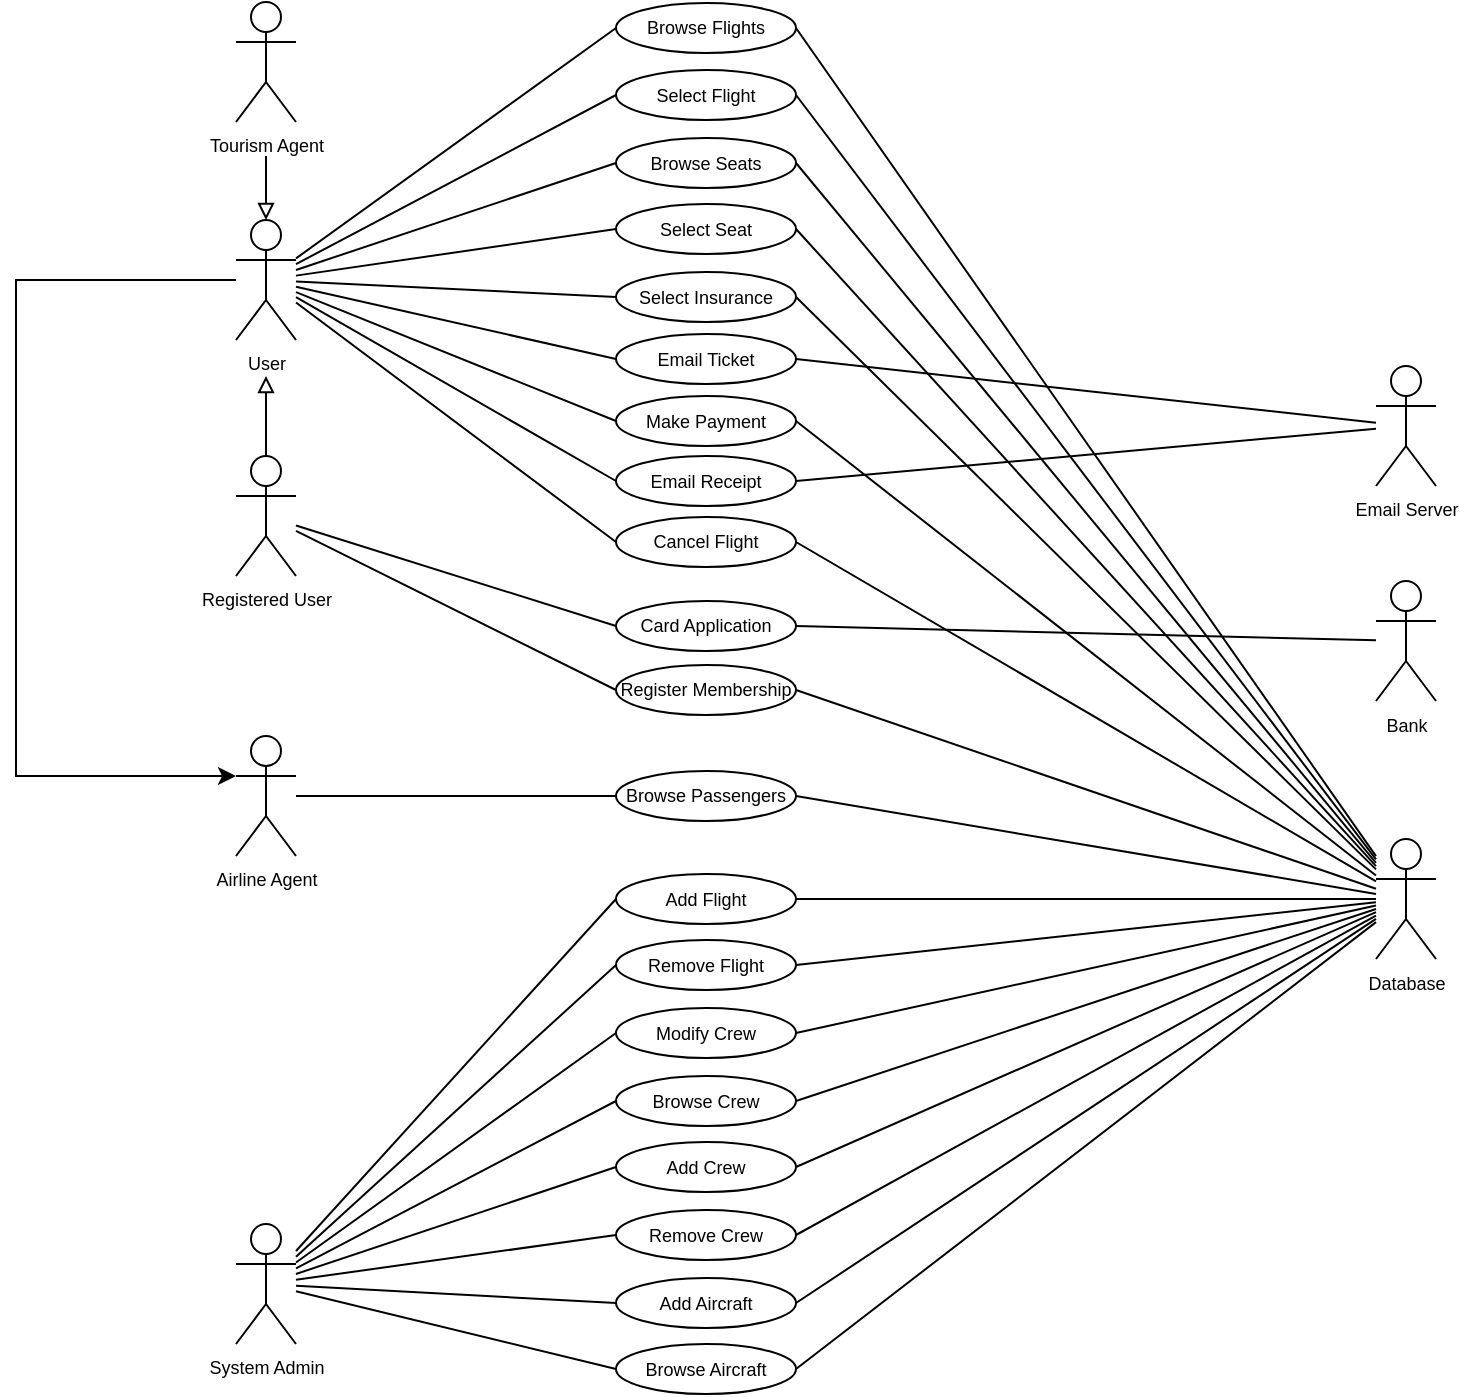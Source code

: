 <mxfile version="22.0.2" type="device">
  <diagram name="Page-1" id="OrlpG0JctS7wxFw-NEQy">
    <mxGraphModel dx="416" dy="739" grid="1" gridSize="10" guides="1" tooltips="1" connect="1" arrows="1" fold="1" page="1" pageScale="1" pageWidth="850" pageHeight="1100" math="0" shadow="0">
      <root>
        <mxCell id="0" />
        <mxCell id="1" parent="0" />
        <mxCell id="UExDneakSTAcrRpCqQbY-11" style="rounded=0;orthogonalLoop=1;jettySize=auto;html=1;strokeColor=default;endArrow=none;endFill=0;startArrow=none;startFill=0;entryX=0;entryY=0.5;entryDx=0;entryDy=0;" parent="1" source="z5qdCUO5IbGsy1vXa8A5-2" target="NAcOau6ly_9tZRAHZsZ8-38" edge="1">
          <mxGeometry relative="1" as="geometry" />
        </mxCell>
        <mxCell id="UExDneakSTAcrRpCqQbY-12" style="rounded=0;orthogonalLoop=1;jettySize=auto;html=1;endArrow=none;endFill=0;startArrow=none;startFill=0;entryX=0;entryY=0.5;entryDx=0;entryDy=0;" parent="1" source="z5qdCUO5IbGsy1vXa8A5-2" target="NAcOau6ly_9tZRAHZsZ8-11" edge="1">
          <mxGeometry relative="1" as="geometry">
            <mxPoint x="320" y="80" as="targetPoint" />
          </mxGeometry>
        </mxCell>
        <mxCell id="UExDneakSTAcrRpCqQbY-14" style="edgeStyle=none;rounded=0;orthogonalLoop=1;jettySize=auto;html=1;startArrow=none;startFill=0;endArrow=none;endFill=0;entryX=0;entryY=0.5;entryDx=0;entryDy=0;" parent="1" source="z5qdCUO5IbGsy1vXa8A5-2" target="NAcOau6ly_9tZRAHZsZ8-12" edge="1">
          <mxGeometry relative="1" as="geometry">
            <mxPoint x="326" y="96" as="targetPoint" />
          </mxGeometry>
        </mxCell>
        <mxCell id="UExDneakSTAcrRpCqQbY-15" style="edgeStyle=none;rounded=0;orthogonalLoop=1;jettySize=auto;html=1;startArrow=none;startFill=0;endArrow=none;endFill=0;entryX=0;entryY=0.5;entryDx=0;entryDy=0;" parent="1" source="z5qdCUO5IbGsy1vXa8A5-2" target="NAcOau6ly_9tZRAHZsZ8-13" edge="1">
          <mxGeometry relative="1" as="geometry" />
        </mxCell>
        <mxCell id="UExDneakSTAcrRpCqQbY-16" style="edgeStyle=none;rounded=0;orthogonalLoop=1;jettySize=auto;html=1;startArrow=none;startFill=0;endArrow=none;endFill=0;entryX=0;entryY=0.5;entryDx=0;entryDy=0;" parent="1" source="z5qdCUO5IbGsy1vXa8A5-2" target="NAcOau6ly_9tZRAHZsZ8-19" edge="1">
          <mxGeometry relative="1" as="geometry" />
        </mxCell>
        <mxCell id="UExDneakSTAcrRpCqQbY-17" style="edgeStyle=none;rounded=0;orthogonalLoop=1;jettySize=auto;html=1;startArrow=none;startFill=0;endArrow=none;endFill=0;entryX=0;entryY=0.5;entryDx=0;entryDy=0;" parent="1" source="z5qdCUO5IbGsy1vXa8A5-2" target="NAcOau6ly_9tZRAHZsZ8-17" edge="1">
          <mxGeometry relative="1" as="geometry" />
        </mxCell>
        <mxCell id="UExDneakSTAcrRpCqQbY-18" style="edgeStyle=none;rounded=0;orthogonalLoop=1;jettySize=auto;html=1;startArrow=none;startFill=0;endArrow=none;endFill=0;entryX=0;entryY=0.5;entryDx=0;entryDy=0;" parent="1" source="z5qdCUO5IbGsy1vXa8A5-2" target="NAcOau6ly_9tZRAHZsZ8-26" edge="1">
          <mxGeometry relative="1" as="geometry" />
        </mxCell>
        <mxCell id="BsZ4ZcHheICdlKva1MgZ-10" style="edgeStyle=orthogonalEdgeStyle;rounded=0;orthogonalLoop=1;jettySize=auto;html=1;" edge="1" parent="1" source="z5qdCUO5IbGsy1vXa8A5-2" target="NAcOau6ly_9tZRAHZsZ8-4">
          <mxGeometry relative="1" as="geometry">
            <mxPoint x="60" y="400" as="targetPoint" />
            <Array as="points">
              <mxPoint x="30" y="152" />
              <mxPoint x="30" y="400" />
            </Array>
          </mxGeometry>
        </mxCell>
        <mxCell id="z5qdCUO5IbGsy1vXa8A5-2" value="User" style="shape=umlActor;verticalLabelPosition=bottom;verticalAlign=top;html=1;outlineConnect=0;fontSize=9;" parent="1" vertex="1">
          <mxGeometry x="140" y="122" width="30" height="60" as="geometry" />
        </mxCell>
        <mxCell id="UExDneakSTAcrRpCqQbY-54" style="edgeStyle=none;rounded=0;orthogonalLoop=1;jettySize=auto;html=1;endArrow=block;endFill=0;" parent="1" source="NAcOau6ly_9tZRAHZsZ8-2" edge="1">
          <mxGeometry relative="1" as="geometry">
            <mxPoint x="155" y="200" as="targetPoint" />
          </mxGeometry>
        </mxCell>
        <mxCell id="UExDneakSTAcrRpCqQbY-55" style="edgeStyle=none;rounded=0;orthogonalLoop=1;jettySize=auto;html=1;endArrow=none;endFill=0;entryX=0;entryY=0.5;entryDx=0;entryDy=0;" parent="1" source="NAcOau6ly_9tZRAHZsZ8-2" target="UExDneakSTAcrRpCqQbY-1" edge="1">
          <mxGeometry relative="1" as="geometry" />
        </mxCell>
        <mxCell id="UExDneakSTAcrRpCqQbY-56" style="edgeStyle=none;rounded=0;orthogonalLoop=1;jettySize=auto;html=1;endArrow=none;endFill=0;entryX=0;entryY=0.5;entryDx=0;entryDy=0;" parent="1" source="NAcOau6ly_9tZRAHZsZ8-2" target="NAcOau6ly_9tZRAHZsZ8-58" edge="1">
          <mxGeometry relative="1" as="geometry" />
        </mxCell>
        <mxCell id="NAcOau6ly_9tZRAHZsZ8-2" value="Registered User" style="shape=umlActor;verticalLabelPosition=bottom;verticalAlign=top;html=1;outlineConnect=0;fontSize=9;" parent="1" vertex="1">
          <mxGeometry x="140" y="240" width="30" height="60" as="geometry" />
        </mxCell>
        <mxCell id="UExDneakSTAcrRpCqQbY-45" style="edgeStyle=none;rounded=0;orthogonalLoop=1;jettySize=auto;html=1;entryX=0;entryY=0.5;entryDx=0;entryDy=0;endArrow=none;endFill=0;" parent="1" source="NAcOau6ly_9tZRAHZsZ8-3" target="NAcOau6ly_9tZRAHZsZ8-41" edge="1">
          <mxGeometry relative="1" as="geometry" />
        </mxCell>
        <mxCell id="UExDneakSTAcrRpCqQbY-46" style="edgeStyle=none;rounded=0;orthogonalLoop=1;jettySize=auto;html=1;entryX=0;entryY=0.5;entryDx=0;entryDy=0;endArrow=none;endFill=0;" parent="1" source="NAcOau6ly_9tZRAHZsZ8-3" target="NAcOau6ly_9tZRAHZsZ8-42" edge="1">
          <mxGeometry relative="1" as="geometry" />
        </mxCell>
        <mxCell id="UExDneakSTAcrRpCqQbY-47" style="edgeStyle=none;rounded=0;orthogonalLoop=1;jettySize=auto;html=1;entryX=0;entryY=0.5;entryDx=0;entryDy=0;endArrow=none;endFill=0;" parent="1" source="NAcOau6ly_9tZRAHZsZ8-3" target="NAcOau6ly_9tZRAHZsZ8-43" edge="1">
          <mxGeometry relative="1" as="geometry" />
        </mxCell>
        <mxCell id="UExDneakSTAcrRpCqQbY-48" style="edgeStyle=none;rounded=0;orthogonalLoop=1;jettySize=auto;html=1;entryX=0;entryY=0.5;entryDx=0;entryDy=0;endArrow=none;endFill=0;" parent="1" source="NAcOau6ly_9tZRAHZsZ8-3" target="NAcOau6ly_9tZRAHZsZ8-45" edge="1">
          <mxGeometry relative="1" as="geometry" />
        </mxCell>
        <mxCell id="UExDneakSTAcrRpCqQbY-49" style="edgeStyle=none;rounded=0;orthogonalLoop=1;jettySize=auto;html=1;endArrow=none;endFill=0;entryX=0;entryY=0.5;entryDx=0;entryDy=0;" parent="1" source="NAcOau6ly_9tZRAHZsZ8-3" target="NAcOau6ly_9tZRAHZsZ8-46" edge="1">
          <mxGeometry relative="1" as="geometry" />
        </mxCell>
        <mxCell id="UExDneakSTAcrRpCqQbY-50" style="edgeStyle=none;rounded=0;orthogonalLoop=1;jettySize=auto;html=1;endArrow=none;endFill=0;entryX=0;entryY=0.5;entryDx=0;entryDy=0;" parent="1" source="NAcOau6ly_9tZRAHZsZ8-3" target="NAcOau6ly_9tZRAHZsZ8-56" edge="1">
          <mxGeometry relative="1" as="geometry" />
        </mxCell>
        <mxCell id="UExDneakSTAcrRpCqQbY-52" style="edgeStyle=none;rounded=0;orthogonalLoop=1;jettySize=auto;html=1;endArrow=none;endFill=0;entryX=0;entryY=0.5;entryDx=0;entryDy=0;" parent="1" source="NAcOau6ly_9tZRAHZsZ8-3" target="NAcOau6ly_9tZRAHZsZ8-57" edge="1">
          <mxGeometry relative="1" as="geometry" />
        </mxCell>
        <mxCell id="NAcOau6ly_9tZRAHZsZ8-3" value="System Admin" style="shape=umlActor;verticalLabelPosition=bottom;verticalAlign=top;html=1;outlineConnect=0;fontSize=9;" parent="1" vertex="1">
          <mxGeometry x="140" y="624" width="30" height="60" as="geometry" />
        </mxCell>
        <mxCell id="UExDneakSTAcrRpCqQbY-24" style="edgeStyle=none;rounded=0;orthogonalLoop=1;jettySize=auto;html=1;endArrow=none;endFill=0;" parent="1" source="NAcOau6ly_9tZRAHZsZ8-4" target="NAcOau6ly_9tZRAHZsZ8-28" edge="1">
          <mxGeometry relative="1" as="geometry" />
        </mxCell>
        <mxCell id="NAcOau6ly_9tZRAHZsZ8-4" value="Airline Agent" style="shape=umlActor;verticalLabelPosition=bottom;verticalAlign=top;html=1;outlineConnect=0;fontSize=9;" parent="1" vertex="1">
          <mxGeometry x="140" y="380" width="30" height="60" as="geometry" />
        </mxCell>
        <mxCell id="UExDneakSTAcrRpCqQbY-62" style="edgeStyle=none;rounded=0;orthogonalLoop=1;jettySize=auto;html=1;endArrow=block;endFill=0;entryX=0.5;entryY=0;entryDx=0;entryDy=0;entryPerimeter=0;" parent="1" target="z5qdCUO5IbGsy1vXa8A5-2" edge="1">
          <mxGeometry relative="1" as="geometry">
            <mxPoint x="130" y="150.5" as="targetPoint" />
            <mxPoint x="155" y="90" as="sourcePoint" />
          </mxGeometry>
        </mxCell>
        <mxCell id="NAcOau6ly_9tZRAHZsZ8-5" value="Tourism Agent" style="shape=umlActor;verticalLabelPosition=bottom;verticalAlign=top;html=1;outlineConnect=0;fontSize=9;" parent="1" vertex="1">
          <mxGeometry x="140" y="13" width="30" height="60" as="geometry" />
        </mxCell>
        <mxCell id="UExDneakSTAcrRpCqQbY-29" style="edgeStyle=none;rounded=0;orthogonalLoop=1;jettySize=auto;html=1;exitX=1;exitY=0.5;exitDx=0;exitDy=0;endArrow=none;endFill=0;" parent="1" source="NAcOau6ly_9tZRAHZsZ8-12" target="UExDneakSTAcrRpCqQbY-6" edge="1">
          <mxGeometry relative="1" as="geometry" />
        </mxCell>
        <mxCell id="NAcOau6ly_9tZRAHZsZ8-12" value="Browse Seats" style="ellipse;whiteSpace=wrap;html=1;fontSize=9;" parent="1" vertex="1">
          <mxGeometry x="330" y="81" width="90" height="25" as="geometry" />
        </mxCell>
        <mxCell id="UExDneakSTAcrRpCqQbY-30" style="edgeStyle=none;rounded=0;orthogonalLoop=1;jettySize=auto;html=1;exitX=1;exitY=0.5;exitDx=0;exitDy=0;endArrow=none;endFill=0;" parent="1" source="NAcOau6ly_9tZRAHZsZ8-13" target="UExDneakSTAcrRpCqQbY-6" edge="1">
          <mxGeometry relative="1" as="geometry" />
        </mxCell>
        <mxCell id="NAcOau6ly_9tZRAHZsZ8-13" value="Select Seat" style="ellipse;whiteSpace=wrap;html=1;fontSize=9;" parent="1" vertex="1">
          <mxGeometry x="330" y="114" width="90" height="25" as="geometry" />
        </mxCell>
        <mxCell id="UExDneakSTAcrRpCqQbY-32" style="edgeStyle=none;rounded=0;orthogonalLoop=1;jettySize=auto;html=1;exitX=1;exitY=0.5;exitDx=0;exitDy=0;endArrow=none;endFill=0;" parent="1" source="NAcOau6ly_9tZRAHZsZ8-17" target="UExDneakSTAcrRpCqQbY-6" edge="1">
          <mxGeometry relative="1" as="geometry" />
        </mxCell>
        <mxCell id="UExDneakSTAcrRpCqQbY-31" style="edgeStyle=none;rounded=0;orthogonalLoop=1;jettySize=auto;html=1;exitX=1;exitY=0.5;exitDx=0;exitDy=0;endArrow=none;endFill=0;" parent="1" source="NAcOau6ly_9tZRAHZsZ8-19" target="UExDneakSTAcrRpCqQbY-6" edge="1">
          <mxGeometry relative="1" as="geometry" />
        </mxCell>
        <mxCell id="NAcOau6ly_9tZRAHZsZ8-19" value="Select Insurance" style="ellipse;whiteSpace=wrap;html=1;fontSize=9;" parent="1" vertex="1">
          <mxGeometry x="330" y="148" width="90" height="25" as="geometry" />
        </mxCell>
        <mxCell id="UExDneakSTAcrRpCqQbY-28" style="edgeStyle=none;rounded=0;orthogonalLoop=1;jettySize=auto;html=1;exitX=1;exitY=0.5;exitDx=0;exitDy=0;endArrow=none;endFill=0;" parent="1" source="NAcOau6ly_9tZRAHZsZ8-11" target="UExDneakSTAcrRpCqQbY-6" edge="1">
          <mxGeometry relative="1" as="geometry" />
        </mxCell>
        <mxCell id="NAcOau6ly_9tZRAHZsZ8-11" value="Select Flight" style="ellipse;whiteSpace=wrap;html=1;fontSize=9;" parent="1" vertex="1">
          <mxGeometry x="330" y="47" width="90" height="25" as="geometry" />
        </mxCell>
        <mxCell id="NAcOau6ly_9tZRAHZsZ8-24" style="edgeStyle=orthogonalEdgeStyle;rounded=0;orthogonalLoop=1;jettySize=auto;html=1;exitX=0.5;exitY=1;exitDx=0;exitDy=0;fontSize=9;startArrow=none;startFill=0;endArrow=none;endFill=0;" parent="1" source="NAcOau6ly_9tZRAHZsZ8-19" target="NAcOau6ly_9tZRAHZsZ8-19" edge="1">
          <mxGeometry relative="1" as="geometry" />
        </mxCell>
        <mxCell id="UExDneakSTAcrRpCqQbY-69" style="edgeStyle=none;rounded=0;orthogonalLoop=1;jettySize=auto;html=1;exitX=1;exitY=0.5;exitDx=0;exitDy=0;endArrow=none;endFill=0;" parent="1" source="NAcOau6ly_9tZRAHZsZ8-26" target="UExDneakSTAcrRpCqQbY-68" edge="1">
          <mxGeometry relative="1" as="geometry" />
        </mxCell>
        <mxCell id="NAcOau6ly_9tZRAHZsZ8-26" value="Email Ticket" style="ellipse;whiteSpace=wrap;html=1;fontSize=9;" parent="1" vertex="1">
          <mxGeometry x="330" y="179" width="90" height="25" as="geometry" />
        </mxCell>
        <mxCell id="UExDneakSTAcrRpCqQbY-67" style="edgeStyle=none;rounded=0;orthogonalLoop=1;jettySize=auto;html=1;exitX=0;exitY=0.5;exitDx=0;exitDy=0;endArrow=none;endFill=0;" parent="1" source="NAcOau6ly_9tZRAHZsZ8-27" target="z5qdCUO5IbGsy1vXa8A5-2" edge="1">
          <mxGeometry relative="1" as="geometry" />
        </mxCell>
        <mxCell id="UExDneakSTAcrRpCqQbY-70" style="edgeStyle=none;rounded=0;orthogonalLoop=1;jettySize=auto;html=1;exitX=1;exitY=0.5;exitDx=0;exitDy=0;endArrow=none;endFill=0;" parent="1" source="NAcOau6ly_9tZRAHZsZ8-27" target="UExDneakSTAcrRpCqQbY-68" edge="1">
          <mxGeometry relative="1" as="geometry" />
        </mxCell>
        <mxCell id="NAcOau6ly_9tZRAHZsZ8-27" value="Email Receipt" style="ellipse;whiteSpace=wrap;html=1;fontSize=9;" parent="1" vertex="1">
          <mxGeometry x="330" y="240" width="90" height="25" as="geometry" />
        </mxCell>
        <mxCell id="UExDneakSTAcrRpCqQbY-36" style="edgeStyle=none;rounded=0;orthogonalLoop=1;jettySize=auto;html=1;exitX=1;exitY=0.5;exitDx=0;exitDy=0;endArrow=none;endFill=0;" parent="1" source="NAcOau6ly_9tZRAHZsZ8-28" target="UExDneakSTAcrRpCqQbY-6" edge="1">
          <mxGeometry relative="1" as="geometry" />
        </mxCell>
        <mxCell id="NAcOau6ly_9tZRAHZsZ8-28" value="Browse Passengers" style="ellipse;whiteSpace=wrap;html=1;fontSize=9;" parent="1" vertex="1">
          <mxGeometry x="330" y="397.5" width="90" height="25" as="geometry" />
        </mxCell>
        <mxCell id="UExDneakSTAcrRpCqQbY-35" style="edgeStyle=none;rounded=0;orthogonalLoop=1;jettySize=auto;html=1;exitX=1;exitY=0.5;exitDx=0;exitDy=0;endArrow=none;endFill=0;" parent="1" source="NAcOau6ly_9tZRAHZsZ8-29" target="UExDneakSTAcrRpCqQbY-6" edge="1">
          <mxGeometry relative="1" as="geometry" />
        </mxCell>
        <mxCell id="NAcOau6ly_9tZRAHZsZ8-29" value="Cancel Flight" style="ellipse;whiteSpace=wrap;html=1;fontSize=9;" parent="1" vertex="1">
          <mxGeometry x="330" y="270.5" width="90" height="25" as="geometry" />
        </mxCell>
        <mxCell id="UExDneakSTAcrRpCqQbY-26" style="edgeStyle=none;rounded=0;orthogonalLoop=1;jettySize=auto;html=1;exitX=1;exitY=0.5;exitDx=0;exitDy=0;endArrow=none;endFill=0;" parent="1" source="NAcOau6ly_9tZRAHZsZ8-38" target="UExDneakSTAcrRpCqQbY-6" edge="1">
          <mxGeometry relative="1" as="geometry" />
        </mxCell>
        <mxCell id="NAcOau6ly_9tZRAHZsZ8-38" value="Browse Flights" style="ellipse;whiteSpace=wrap;html=1;fontSize=9;" parent="1" vertex="1">
          <mxGeometry x="330" y="13.5" width="90" height="25" as="geometry" />
        </mxCell>
        <mxCell id="UExDneakSTAcrRpCqQbY-37" style="edgeStyle=none;rounded=0;orthogonalLoop=1;jettySize=auto;html=1;exitX=1;exitY=0.5;exitDx=0;exitDy=0;endArrow=none;endFill=0;" parent="1" source="NAcOau6ly_9tZRAHZsZ8-41" target="UExDneakSTAcrRpCqQbY-6" edge="1">
          <mxGeometry relative="1" as="geometry" />
        </mxCell>
        <mxCell id="NAcOau6ly_9tZRAHZsZ8-41" value="Add Flight" style="ellipse;whiteSpace=wrap;html=1;fontSize=9;" parent="1" vertex="1">
          <mxGeometry x="330" y="449" width="90" height="25" as="geometry" />
        </mxCell>
        <mxCell id="UExDneakSTAcrRpCqQbY-38" style="edgeStyle=none;rounded=0;orthogonalLoop=1;jettySize=auto;html=1;exitX=1;exitY=0.5;exitDx=0;exitDy=0;endArrow=none;endFill=0;" parent="1" source="NAcOau6ly_9tZRAHZsZ8-42" target="UExDneakSTAcrRpCqQbY-6" edge="1">
          <mxGeometry relative="1" as="geometry" />
        </mxCell>
        <mxCell id="NAcOau6ly_9tZRAHZsZ8-42" value="Remove Flight" style="ellipse;whiteSpace=wrap;html=1;fontSize=9;" parent="1" vertex="1">
          <mxGeometry x="330" y="482" width="90" height="25" as="geometry" />
        </mxCell>
        <mxCell id="UExDneakSTAcrRpCqQbY-39" style="edgeStyle=none;rounded=0;orthogonalLoop=1;jettySize=auto;html=1;exitX=1;exitY=0.5;exitDx=0;exitDy=0;endArrow=none;endFill=0;" parent="1" source="NAcOau6ly_9tZRAHZsZ8-43" target="UExDneakSTAcrRpCqQbY-6" edge="1">
          <mxGeometry relative="1" as="geometry" />
        </mxCell>
        <mxCell id="NAcOau6ly_9tZRAHZsZ8-43" value="Modify Crew" style="ellipse;whiteSpace=wrap;html=1;fontSize=9;" parent="1" vertex="1">
          <mxGeometry x="330" y="516" width="90" height="25" as="geometry" />
        </mxCell>
        <mxCell id="UExDneakSTAcrRpCqQbY-40" style="edgeStyle=none;rounded=0;orthogonalLoop=1;jettySize=auto;html=1;exitX=1;exitY=0.5;exitDx=0;exitDy=0;endArrow=none;endFill=0;" parent="1" source="NAcOau6ly_9tZRAHZsZ8-45" target="UExDneakSTAcrRpCqQbY-6" edge="1">
          <mxGeometry relative="1" as="geometry" />
        </mxCell>
        <mxCell id="NAcOau6ly_9tZRAHZsZ8-45" value="Browse Crew" style="ellipse;whiteSpace=wrap;html=1;fontSize=9;" parent="1" vertex="1">
          <mxGeometry x="330" y="550" width="90" height="25" as="geometry" />
        </mxCell>
        <mxCell id="UExDneakSTAcrRpCqQbY-41" style="edgeStyle=none;rounded=0;orthogonalLoop=1;jettySize=auto;html=1;exitX=1;exitY=0.5;exitDx=0;exitDy=0;endArrow=none;endFill=0;" parent="1" source="NAcOau6ly_9tZRAHZsZ8-46" target="UExDneakSTAcrRpCqQbY-6" edge="1">
          <mxGeometry relative="1" as="geometry" />
        </mxCell>
        <mxCell id="NAcOau6ly_9tZRAHZsZ8-46" value="Add Crew" style="ellipse;whiteSpace=wrap;html=1;fontSize=9;" parent="1" vertex="1">
          <mxGeometry x="330" y="583" width="90" height="25" as="geometry" />
        </mxCell>
        <mxCell id="UExDneakSTAcrRpCqQbY-42" style="edgeStyle=none;rounded=0;orthogonalLoop=1;jettySize=auto;html=1;exitX=1;exitY=0.5;exitDx=0;exitDy=0;endArrow=none;endFill=0;" parent="1" source="NAcOau6ly_9tZRAHZsZ8-56" target="UExDneakSTAcrRpCqQbY-6" edge="1">
          <mxGeometry relative="1" as="geometry" />
        </mxCell>
        <mxCell id="NAcOau6ly_9tZRAHZsZ8-56" value="Remove Crew" style="ellipse;whiteSpace=wrap;html=1;fontSize=9;" parent="1" vertex="1">
          <mxGeometry x="330" y="617" width="90" height="25" as="geometry" />
        </mxCell>
        <mxCell id="UExDneakSTAcrRpCqQbY-44" style="edgeStyle=none;rounded=0;orthogonalLoop=1;jettySize=auto;html=1;exitX=1;exitY=0.5;exitDx=0;exitDy=0;endArrow=none;endFill=0;" parent="1" source="NAcOau6ly_9tZRAHZsZ8-57" target="UExDneakSTAcrRpCqQbY-6" edge="1">
          <mxGeometry relative="1" as="geometry" />
        </mxCell>
        <mxCell id="NAcOau6ly_9tZRAHZsZ8-57" value="Browse Aircraft" style="ellipse;whiteSpace=wrap;html=1;fontSize=9;" parent="1" vertex="1">
          <mxGeometry x="330" y="684" width="90" height="25" as="geometry" />
        </mxCell>
        <mxCell id="UExDneakSTAcrRpCqQbY-77" style="edgeStyle=none;rounded=0;orthogonalLoop=1;jettySize=auto;html=1;exitX=1;exitY=0.5;exitDx=0;exitDy=0;endArrow=none;endFill=0;" parent="1" source="NAcOau6ly_9tZRAHZsZ8-58" target="UExDneakSTAcrRpCqQbY-76" edge="1">
          <mxGeometry relative="1" as="geometry" />
        </mxCell>
        <mxCell id="NAcOau6ly_9tZRAHZsZ8-58" value="Card Application" style="ellipse;whiteSpace=wrap;html=1;fontSize=9;" parent="1" vertex="1">
          <mxGeometry x="330" y="312.5" width="90" height="25" as="geometry" />
        </mxCell>
        <mxCell id="UExDneakSTAcrRpCqQbY-43" style="edgeStyle=none;rounded=0;orthogonalLoop=1;jettySize=auto;html=1;exitX=1;exitY=0.5;exitDx=0;exitDy=0;endArrow=none;endFill=0;" parent="1" source="NAcOau6ly_9tZRAHZsZ8-62" target="UExDneakSTAcrRpCqQbY-6" edge="1">
          <mxGeometry relative="1" as="geometry" />
        </mxCell>
        <mxCell id="NAcOau6ly_9tZRAHZsZ8-62" value="Add Aircraft" style="ellipse;whiteSpace=wrap;html=1;fontSize=9;" parent="1" vertex="1">
          <mxGeometry x="330" y="651" width="90" height="25" as="geometry" />
        </mxCell>
        <mxCell id="UExDneakSTAcrRpCqQbY-74" style="edgeStyle=none;rounded=0;orthogonalLoop=1;jettySize=auto;html=1;exitX=1;exitY=0.5;exitDx=0;exitDy=0;endArrow=none;endFill=0;" parent="1" source="UExDneakSTAcrRpCqQbY-1" target="UExDneakSTAcrRpCqQbY-6" edge="1">
          <mxGeometry relative="1" as="geometry" />
        </mxCell>
        <mxCell id="UExDneakSTAcrRpCqQbY-1" value="Register Membership" style="ellipse;whiteSpace=wrap;html=1;fontSize=9;" parent="1" vertex="1">
          <mxGeometry x="330" y="344.5" width="90" height="25" as="geometry" />
        </mxCell>
        <mxCell id="UExDneakSTAcrRpCqQbY-6" value="Database" style="shape=umlActor;verticalLabelPosition=bottom;verticalAlign=top;html=1;outlineConnect=0;fontSize=9;" parent="1" vertex="1">
          <mxGeometry x="710" y="431.5" width="30" height="60" as="geometry" />
        </mxCell>
        <mxCell id="UExDneakSTAcrRpCqQbY-20" style="edgeStyle=none;rounded=0;orthogonalLoop=1;jettySize=auto;html=1;startArrow=none;startFill=0;endArrow=none;endFill=0;entryX=0;entryY=0.5;entryDx=0;entryDy=0;" parent="1" source="z5qdCUO5IbGsy1vXa8A5-2" target="NAcOau6ly_9tZRAHZsZ8-29" edge="1">
          <mxGeometry relative="1" as="geometry" />
        </mxCell>
        <mxCell id="UExDneakSTAcrRpCqQbY-51" style="edgeStyle=none;rounded=0;orthogonalLoop=1;jettySize=auto;html=1;endArrow=none;endFill=0;entryX=0;entryY=0.5;entryDx=0;entryDy=0;" parent="1" source="NAcOau6ly_9tZRAHZsZ8-3" target="NAcOau6ly_9tZRAHZsZ8-62" edge="1">
          <mxGeometry relative="1" as="geometry">
            <mxPoint x="310" y="660" as="targetPoint" />
          </mxGeometry>
        </mxCell>
        <mxCell id="NAcOau6ly_9tZRAHZsZ8-17" value="Make Payment" style="ellipse;whiteSpace=wrap;html=1;fontSize=9;" parent="1" vertex="1">
          <mxGeometry x="330" y="210" width="90" height="25" as="geometry" />
        </mxCell>
        <mxCell id="UExDneakSTAcrRpCqQbY-68" value="Email Server" style="shape=umlActor;verticalLabelPosition=bottom;verticalAlign=top;html=1;outlineConnect=0;fontSize=9;" parent="1" vertex="1">
          <mxGeometry x="710" y="195" width="30" height="60" as="geometry" />
        </mxCell>
        <mxCell id="UExDneakSTAcrRpCqQbY-76" value="Bank" style="shape=umlActor;verticalLabelPosition=bottom;verticalAlign=top;html=1;outlineConnect=0;fontSize=9;" parent="1" vertex="1">
          <mxGeometry x="710" y="302.5" width="30" height="60" as="geometry" />
        </mxCell>
      </root>
    </mxGraphModel>
  </diagram>
</mxfile>
